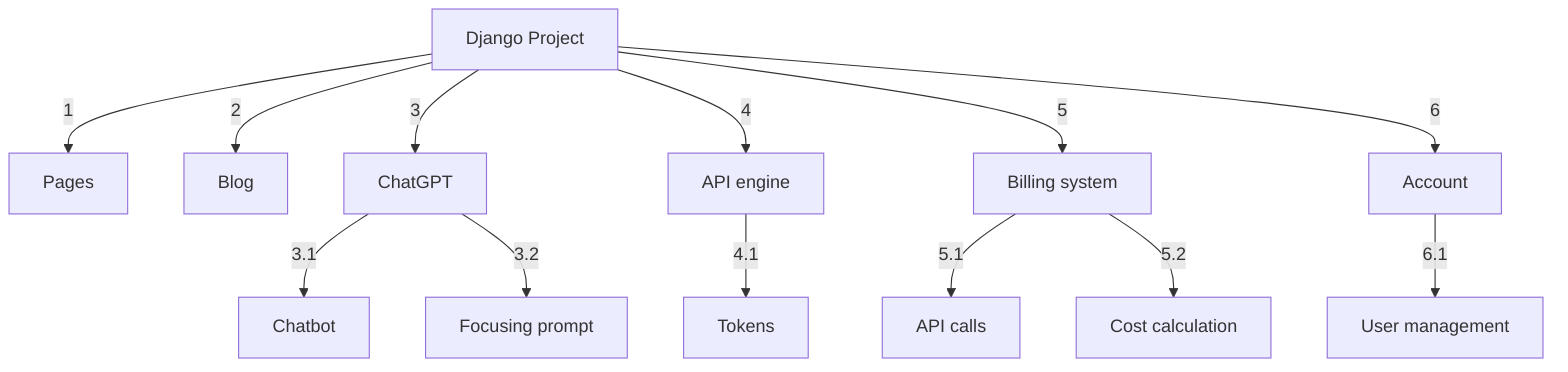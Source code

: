 graph TD;
  A[Django Project] -->|1| B[Pages]
  A -->|2| C[Blog]
  A -->|3| D[ChatGPT]
  D -->|3.1| E[Chatbot]
  D -->|3.2| F[Focusing prompt]
  A -->|4| G[API engine]
  G -->|4.1| H[Tokens]
  A -->|5| I[Billing system]
  I -->|5.1| J[API calls]
  I -->|5.2| K[Cost calculation]
  A -->|6| L[Account]
  L -->|6.1| M[User management]